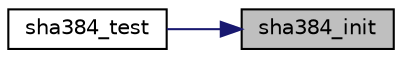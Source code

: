 digraph "sha384_init"
{
 // LATEX_PDF_SIZE
  edge [fontname="Helvetica",fontsize="10",labelfontname="Helvetica",labelfontsize="10"];
  node [fontname="Helvetica",fontsize="10",shape=record];
  rankdir="RL";
  Node8 [label="sha384_init",height=0.2,width=0.4,color="black", fillcolor="grey75", style="filled", fontcolor="black",tooltip="Initialize the hash state."];
  Node8 -> Node9 [dir="back",color="midnightblue",fontsize="10",style="solid",fontname="Helvetica"];
  Node9 [label="sha384_test",height=0.2,width=0.4,color="black", fillcolor="white", style="filled",URL="$sha384_8c.html#a1ac8ac4cbd0dfdfc0e06569ab41ff0d1",tooltip="Self-test the hash."];
}
